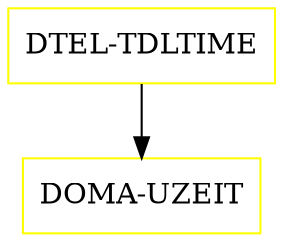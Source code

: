 digraph G {
  "DTEL-TDLTIME" [shape=box,color=yellow];
  "DOMA-UZEIT" [shape=box,color=yellow,URL="./DOMA_UZEIT.html"];
  "DTEL-TDLTIME" -> "DOMA-UZEIT";
}
